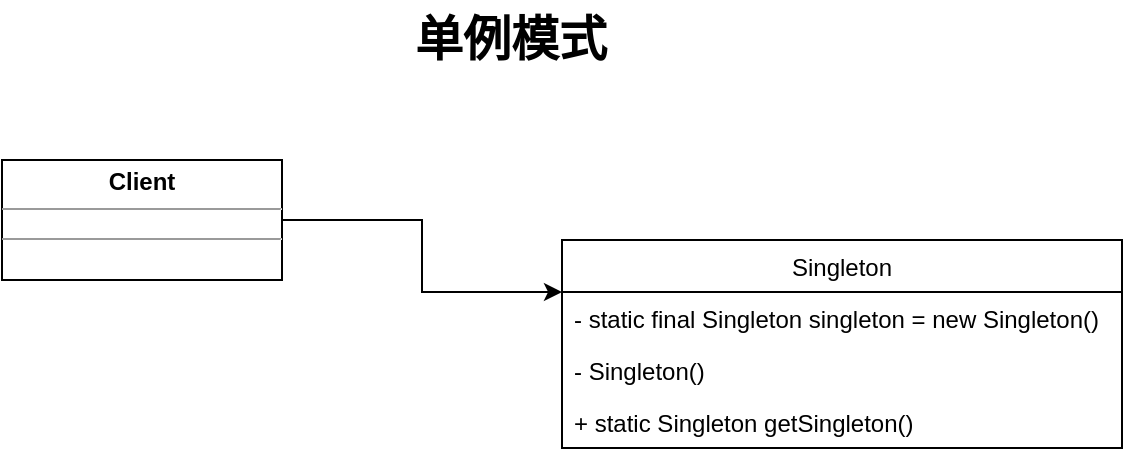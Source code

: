 <mxfile version="14.3.0" type="github">
  <diagram id="a0KXuTRIiURi5jRqJ8EH" name="第 1 页">
    <mxGraphModel dx="920" dy="480" grid="1" gridSize="10" guides="1" tooltips="1" connect="1" arrows="1" fold="1" page="1" pageScale="1" pageWidth="827" pageHeight="1169" math="0" shadow="0">
      <root>
        <mxCell id="0" />
        <mxCell id="1" parent="0" />
        <mxCell id="qr1bZSE-UdYrf6k7tUEg-2" value="单例模式" style="text;strokeColor=none;fillColor=none;html=1;fontSize=24;fontStyle=1;verticalAlign=middle;align=center;" vertex="1" parent="1">
          <mxGeometry x="336" y="50" width="156" height="40" as="geometry" />
        </mxCell>
        <mxCell id="qr1bZSE-UdYrf6k7tUEg-4" value="Singleton" style="swimlane;fontStyle=0;childLayout=stackLayout;horizontal=1;startSize=26;fillColor=none;horizontalStack=0;resizeParent=1;resizeParentMax=0;resizeLast=0;collapsible=1;marginBottom=0;" vertex="1" parent="1">
          <mxGeometry x="440" y="170" width="280" height="104" as="geometry" />
        </mxCell>
        <mxCell id="qr1bZSE-UdYrf6k7tUEg-5" value="- static final Singleton singleton = new Singleton() " style="text;strokeColor=none;fillColor=none;align=left;verticalAlign=top;spacingLeft=4;spacingRight=4;overflow=hidden;rotatable=0;points=[[0,0.5],[1,0.5]];portConstraint=eastwest;" vertex="1" parent="qr1bZSE-UdYrf6k7tUEg-4">
          <mxGeometry y="26" width="280" height="26" as="geometry" />
        </mxCell>
        <mxCell id="qr1bZSE-UdYrf6k7tUEg-6" value="- Singleton()" style="text;strokeColor=none;fillColor=none;align=left;verticalAlign=top;spacingLeft=4;spacingRight=4;overflow=hidden;rotatable=0;points=[[0,0.5],[1,0.5]];portConstraint=eastwest;" vertex="1" parent="qr1bZSE-UdYrf6k7tUEg-4">
          <mxGeometry y="52" width="280" height="26" as="geometry" />
        </mxCell>
        <mxCell id="qr1bZSE-UdYrf6k7tUEg-7" value="+ static Singleton getSingleton()" style="text;strokeColor=none;fillColor=none;align=left;verticalAlign=top;spacingLeft=4;spacingRight=4;overflow=hidden;rotatable=0;points=[[0,0.5],[1,0.5]];portConstraint=eastwest;" vertex="1" parent="qr1bZSE-UdYrf6k7tUEg-4">
          <mxGeometry y="78" width="280" height="26" as="geometry" />
        </mxCell>
        <mxCell id="qr1bZSE-UdYrf6k7tUEg-10" style="edgeStyle=orthogonalEdgeStyle;rounded=0;orthogonalLoop=1;jettySize=auto;html=1;exitX=1;exitY=0.5;exitDx=0;exitDy=0;entryX=0;entryY=0.25;entryDx=0;entryDy=0;" edge="1" parent="1" source="qr1bZSE-UdYrf6k7tUEg-8" target="qr1bZSE-UdYrf6k7tUEg-4">
          <mxGeometry relative="1" as="geometry" />
        </mxCell>
        <mxCell id="qr1bZSE-UdYrf6k7tUEg-8" value="&lt;p style=&quot;margin: 0px ; margin-top: 4px ; text-align: center&quot;&gt;&lt;b&gt;Client&lt;/b&gt;&lt;/p&gt;&lt;hr size=&quot;1&quot;&gt;&lt;div style=&quot;height: 2px&quot;&gt;&lt;/div&gt;&lt;hr size=&quot;1&quot;&gt;&lt;div style=&quot;height: 2px&quot;&gt;&lt;/div&gt;" style="verticalAlign=top;align=left;overflow=fill;fontSize=12;fontFamily=Helvetica;html=1;" vertex="1" parent="1">
          <mxGeometry x="160" y="130" width="140" height="60" as="geometry" />
        </mxCell>
      </root>
    </mxGraphModel>
  </diagram>
</mxfile>
